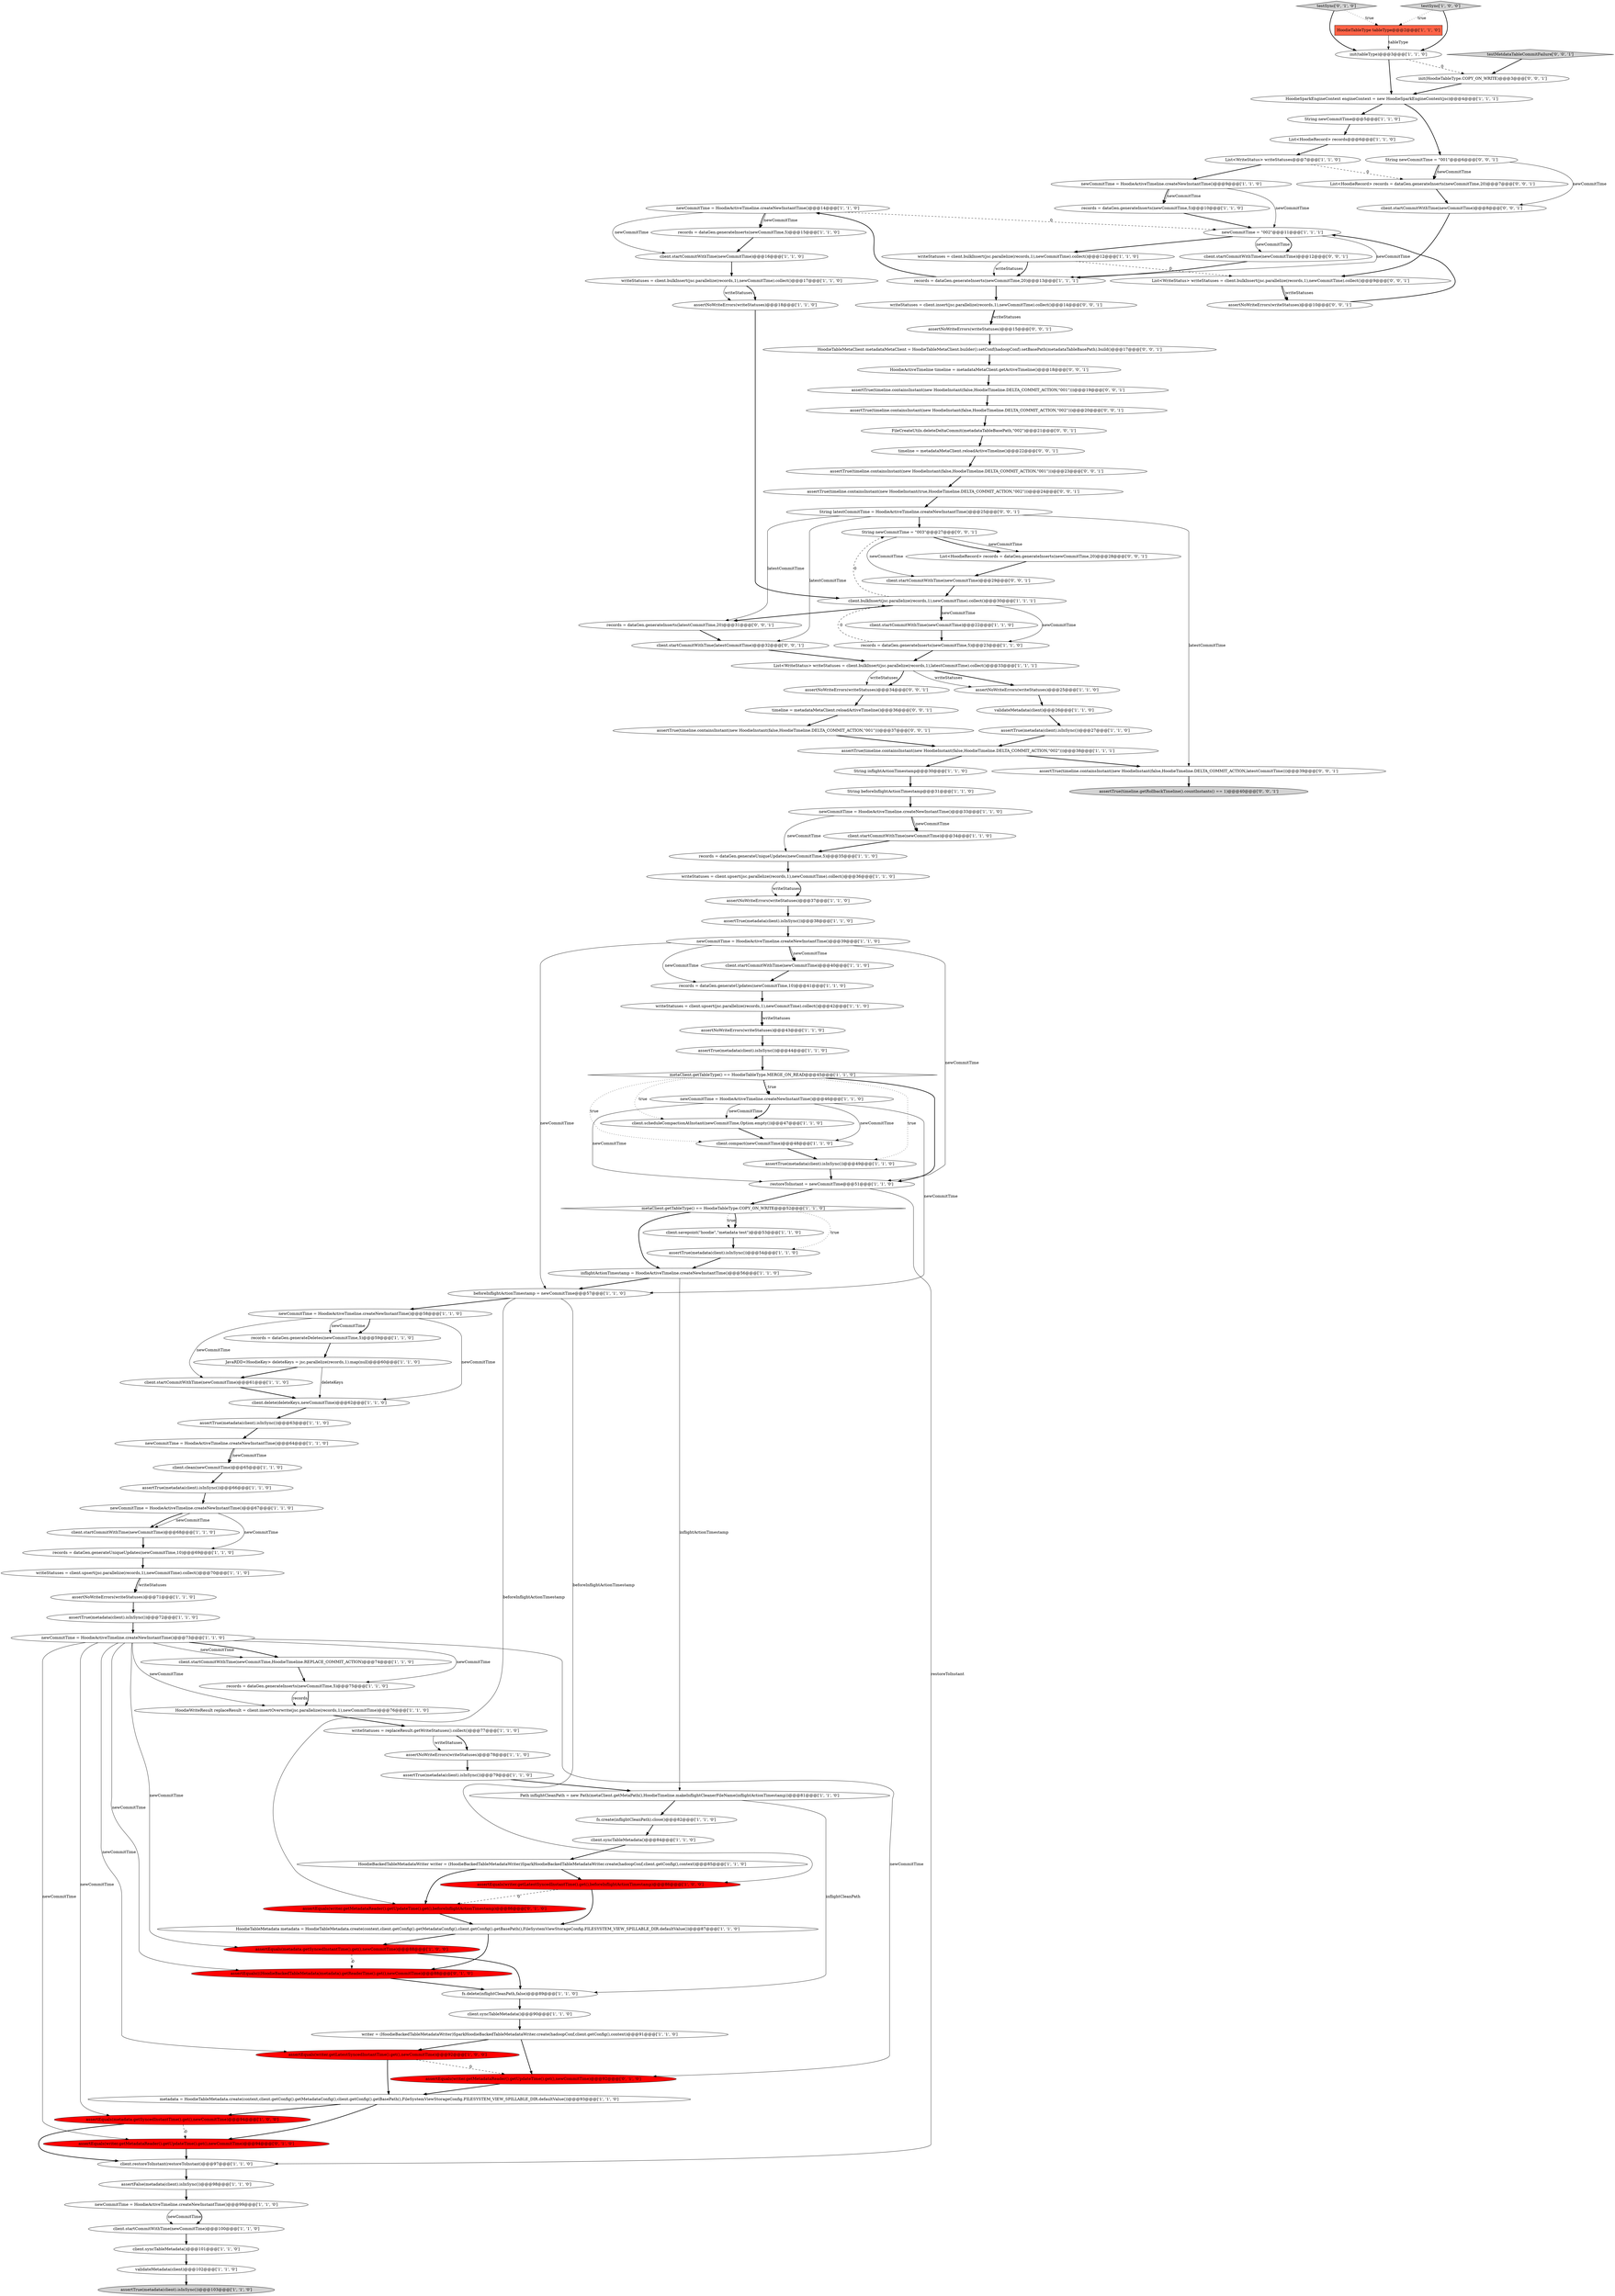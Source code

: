digraph {
118 [style = filled, label = "assertNoWriteErrors(writeStatuses)@@@34@@@['0', '0', '1']", fillcolor = white, shape = ellipse image = "AAA0AAABBB3BBB"];
115 [style = filled, label = "timeline = metadataMetaClient.reloadActiveTimeline()@@@36@@@['0', '0', '1']", fillcolor = white, shape = ellipse image = "AAA0AAABBB3BBB"];
73 [style = filled, label = "newCommitTime = HoodieActiveTimeline.createNewInstantTime()@@@67@@@['1', '1', '0']", fillcolor = white, shape = ellipse image = "AAA0AAABBB1BBB"];
25 [style = filled, label = "client.startCommitWithTime(newCommitTime)@@@16@@@['1', '1', '0']", fillcolor = white, shape = ellipse image = "AAA0AAABBB1BBB"];
93 [style = filled, label = "testSync['0', '1', '0']", fillcolor = lightgray, shape = diamond image = "AAA0AAABBB2BBB"];
68 [style = filled, label = "metadata = HoodieTableMetadata.create(context,client.getConfig().getMetadataConfig(),client.getConfig().getBasePath(),FileSystemViewStorageConfig.FILESYSTEM_VIEW_SPILLABLE_DIR.defaultValue())@@@93@@@['1', '1', '0']", fillcolor = white, shape = ellipse image = "AAA0AAABBB1BBB"];
111 [style = filled, label = "client.startCommitWithTime(newCommitTime)@@@8@@@['0', '0', '1']", fillcolor = white, shape = ellipse image = "AAA0AAABBB3BBB"];
22 [style = filled, label = "client.syncTableMetadata()@@@84@@@['1', '1', '0']", fillcolor = white, shape = ellipse image = "AAA0AAABBB1BBB"];
121 [style = filled, label = "assertTrue(timeline.containsInstant(new HoodieInstant(false,HoodieTimeline.DELTA_COMMIT_ACTION,\"002\")))@@@20@@@['0', '0', '1']", fillcolor = white, shape = ellipse image = "AAA0AAABBB3BBB"];
100 [style = filled, label = "assertTrue(timeline.containsInstant(new HoodieInstant(false,HoodieTimeline.DELTA_COMMIT_ACTION,latestCommitTime)))@@@39@@@['0', '0', '1']", fillcolor = white, shape = ellipse image = "AAA0AAABBB3BBB"];
37 [style = filled, label = "newCommitTime = HoodieActiveTimeline.createNewInstantTime()@@@64@@@['1', '1', '0']", fillcolor = white, shape = ellipse image = "AAA0AAABBB1BBB"];
40 [style = filled, label = "assertNoWriteErrors(writeStatuses)@@@71@@@['1', '1', '0']", fillcolor = white, shape = ellipse image = "AAA0AAABBB1BBB"];
51 [style = filled, label = "client.startCommitWithTime(newCommitTime)@@@40@@@['1', '1', '0']", fillcolor = white, shape = ellipse image = "AAA0AAABBB1BBB"];
53 [style = filled, label = "writeStatuses = replaceResult.getWriteStatuses().collect()@@@77@@@['1', '1', '0']", fillcolor = white, shape = ellipse image = "AAA0AAABBB1BBB"];
79 [style = filled, label = "newCommitTime = \"002\"@@@11@@@['1', '1', '1']", fillcolor = white, shape = ellipse image = "AAA0AAABBB1BBB"];
103 [style = filled, label = "assertTrue(timeline.containsInstant(new HoodieInstant(false,HoodieTimeline.DELTA_COMMIT_ACTION,\"001\")))@@@37@@@['0', '0', '1']", fillcolor = white, shape = ellipse image = "AAA0AAABBB3BBB"];
98 [style = filled, label = "records = dataGen.generateInserts(latestCommitTime,20)@@@31@@@['0', '0', '1']", fillcolor = white, shape = ellipse image = "AAA0AAABBB3BBB"];
80 [style = filled, label = "newCommitTime = HoodieActiveTimeline.createNewInstantTime()@@@14@@@['1', '1', '0']", fillcolor = white, shape = ellipse image = "AAA0AAABBB1BBB"];
24 [style = filled, label = "List<WriteStatus> writeStatuses = client.bulkInsert(jsc.parallelize(records,1),latestCommitTime).collect()@@@33@@@['1', '1', '1']", fillcolor = white, shape = ellipse image = "AAA0AAABBB1BBB"];
96 [style = filled, label = "assertEquals(writer.getMetadataReader().getUpdateTime().get(),newCommitTime)@@@94@@@['0', '1', '0']", fillcolor = red, shape = ellipse image = "AAA1AAABBB2BBB"];
0 [style = filled, label = "client.scheduleCompactionAtInstant(newCommitTime,Option.empty())@@@47@@@['1', '1', '0']", fillcolor = white, shape = ellipse image = "AAA0AAABBB1BBB"];
13 [style = filled, label = "client.clean(newCommitTime)@@@65@@@['1', '1', '0']", fillcolor = white, shape = ellipse image = "AAA0AAABBB1BBB"];
62 [style = filled, label = "assertNoWriteErrors(writeStatuses)@@@78@@@['1', '1', '0']", fillcolor = white, shape = ellipse image = "AAA0AAABBB1BBB"];
4 [style = filled, label = "client.syncTableMetadata()@@@90@@@['1', '1', '0']", fillcolor = white, shape = ellipse image = "AAA0AAABBB1BBB"];
63 [style = filled, label = "String inflightActionTimestamp@@@30@@@['1', '1', '0']", fillcolor = white, shape = ellipse image = "AAA0AAABBB1BBB"];
48 [style = filled, label = "records = dataGen.generateUniqueUpdates(newCommitTime,10)@@@69@@@['1', '1', '0']", fillcolor = white, shape = ellipse image = "AAA0AAABBB1BBB"];
88 [style = filled, label = "newCommitTime = HoodieActiveTimeline.createNewInstantTime()@@@9@@@['1', '1', '0']", fillcolor = white, shape = ellipse image = "AAA0AAABBB1BBB"];
17 [style = filled, label = "writer = (HoodieBackedTableMetadataWriter)SparkHoodieBackedTableMetadataWriter.create(hadoopConf,client.getConfig(),context)@@@91@@@['1', '1', '0']", fillcolor = white, shape = ellipse image = "AAA0AAABBB1BBB"];
44 [style = filled, label = "HoodieBackedTableMetadataWriter writer = (HoodieBackedTableMetadataWriter)SparkHoodieBackedTableMetadataWriter.create(hadoopConf,client.getConfig(),context)@@@85@@@['1', '1', '0']", fillcolor = white, shape = ellipse image = "AAA0AAABBB1BBB"];
105 [style = filled, label = "List<HoodieRecord> records = dataGen.generateInserts(newCommitTime,20)@@@28@@@['0', '0', '1']", fillcolor = white, shape = ellipse image = "AAA0AAABBB3BBB"];
119 [style = filled, label = "init(HoodieTableType.COPY_ON_WRITE)@@@3@@@['0', '0', '1']", fillcolor = white, shape = ellipse image = "AAA0AAABBB3BBB"];
20 [style = filled, label = "records = dataGen.generateDeletes(newCommitTime,5)@@@59@@@['1', '1', '0']", fillcolor = white, shape = ellipse image = "AAA0AAABBB1BBB"];
55 [style = filled, label = "assertTrue(metadata(client).isInSync())@@@63@@@['1', '1', '0']", fillcolor = white, shape = ellipse image = "AAA0AAABBB1BBB"];
66 [style = filled, label = "records = dataGen.generateUniqueUpdates(newCommitTime,5)@@@35@@@['1', '1', '0']", fillcolor = white, shape = ellipse image = "AAA0AAABBB1BBB"];
14 [style = filled, label = "client.startCommitWithTime(newCommitTime)@@@68@@@['1', '1', '0']", fillcolor = white, shape = ellipse image = "AAA0AAABBB1BBB"];
9 [style = filled, label = "init(tableType)@@@3@@@['1', '1', '0']", fillcolor = white, shape = ellipse image = "AAA0AAABBB1BBB"];
87 [style = filled, label = "beforeInflightActionTimestamp = newCommitTime@@@57@@@['1', '1', '0']", fillcolor = white, shape = ellipse image = "AAA0AAABBB1BBB"];
116 [style = filled, label = "String newCommitTime = \"003\"@@@27@@@['0', '0', '1']", fillcolor = white, shape = ellipse image = "AAA0AAABBB3BBB"];
64 [style = filled, label = "restoreToInstant = newCommitTime@@@51@@@['1', '1', '0']", fillcolor = white, shape = ellipse image = "AAA0AAABBB1BBB"];
30 [style = filled, label = "records = dataGen.generateInserts(newCommitTime,5)@@@23@@@['1', '1', '0']", fillcolor = white, shape = ellipse image = "AAA0AAABBB1BBB"];
99 [style = filled, label = "List<HoodieRecord> records = dataGen.generateInserts(newCommitTime,20)@@@7@@@['0', '0', '1']", fillcolor = white, shape = ellipse image = "AAA0AAABBB3BBB"];
109 [style = filled, label = "HoodieTableMetaClient metadataMetaClient = HoodieTableMetaClient.builder().setConf(hadoopConf).setBasePath(metadataTableBasePath).build()@@@17@@@['0', '0', '1']", fillcolor = white, shape = ellipse image = "AAA0AAABBB3BBB"];
92 [style = filled, label = "assertEquals(writer.getMetadataReader().getUpdateTime().get(),beforeInflightActionTimestamp)@@@86@@@['0', '1', '0']", fillcolor = red, shape = ellipse image = "AAA1AAABBB2BBB"];
26 [style = filled, label = "Path inflightCleanPath = new Path(metaClient.getMetaPath(),HoodieTimeline.makeInflightCleanerFileName(inflightActionTimestamp))@@@81@@@['1', '1', '0']", fillcolor = white, shape = ellipse image = "AAA0AAABBB1BBB"];
12 [style = filled, label = "fs.create(inflightCleanPath).close()@@@82@@@['1', '1', '0']", fillcolor = white, shape = ellipse image = "AAA0AAABBB1BBB"];
7 [style = filled, label = "List<WriteStatus> writeStatuses@@@7@@@['1', '1', '0']", fillcolor = white, shape = ellipse image = "AAA0AAABBB1BBB"];
18 [style = filled, label = "HoodieWriteResult replaceResult = client.insertOverwrite(jsc.parallelize(records,1),newCommitTime)@@@76@@@['1', '1', '0']", fillcolor = white, shape = ellipse image = "AAA0AAABBB1BBB"];
50 [style = filled, label = "assertTrue(metadata(client).isInSync())@@@27@@@['1', '1', '0']", fillcolor = white, shape = ellipse image = "AAA0AAABBB1BBB"];
71 [style = filled, label = "HoodieTableType tableType@@@2@@@['1', '1', '0']", fillcolor = tomato, shape = box image = "AAA0AAABBB1BBB"];
56 [style = filled, label = "HoodieTableMetadata metadata = HoodieTableMetadata.create(context,client.getConfig().getMetadataConfig(),client.getConfig().getBasePath(),FileSystemViewStorageConfig.FILESYSTEM_VIEW_SPILLABLE_DIR.defaultValue())@@@87@@@['1', '1', '0']", fillcolor = white, shape = ellipse image = "AAA0AAABBB1BBB"];
104 [style = filled, label = "assertTrue(timeline.getRollbackTimeline().countInstants() == 1)@@@40@@@['0', '0', '1']", fillcolor = lightgray, shape = ellipse image = "AAA0AAABBB3BBB"];
78 [style = filled, label = "writeStatuses = client.bulkInsert(jsc.parallelize(records,1),newCommitTime).collect()@@@17@@@['1', '1', '0']", fillcolor = white, shape = ellipse image = "AAA0AAABBB1BBB"];
117 [style = filled, label = "client.startCommitWithTime(latestCommitTime)@@@32@@@['0', '0', '1']", fillcolor = white, shape = ellipse image = "AAA0AAABBB3BBB"];
107 [style = filled, label = "String newCommitTime = \"001\"@@@6@@@['0', '0', '1']", fillcolor = white, shape = ellipse image = "AAA0AAABBB3BBB"];
46 [style = filled, label = "fs.delete(inflightCleanPath,false)@@@89@@@['1', '1', '0']", fillcolor = white, shape = ellipse image = "AAA0AAABBB1BBB"];
67 [style = filled, label = "metaClient.getTableType() == HoodieTableType.MERGE_ON_READ@@@45@@@['1', '1', '0']", fillcolor = white, shape = diamond image = "AAA0AAABBB1BBB"];
113 [style = filled, label = "client.startCommitWithTime(newCommitTime)@@@29@@@['0', '0', '1']", fillcolor = white, shape = ellipse image = "AAA0AAABBB3BBB"];
84 [style = filled, label = "testSync['1', '0', '0']", fillcolor = lightgray, shape = diamond image = "AAA0AAABBB1BBB"];
49 [style = filled, label = "client.startCommitWithTime(newCommitTime)@@@61@@@['1', '1', '0']", fillcolor = white, shape = ellipse image = "AAA0AAABBB1BBB"];
8 [style = filled, label = "metaClient.getTableType() == HoodieTableType.COPY_ON_WRITE@@@52@@@['1', '1', '0']", fillcolor = white, shape = diamond image = "AAA0AAABBB1BBB"];
82 [style = filled, label = "assertTrue(metadata(client).isInSync())@@@44@@@['1', '1', '0']", fillcolor = white, shape = ellipse image = "AAA0AAABBB1BBB"];
124 [style = filled, label = "assertTrue(timeline.containsInstant(new HoodieInstant(true,HoodieTimeline.DELTA_COMMIT_ACTION,\"002\")))@@@24@@@['0', '0', '1']", fillcolor = white, shape = ellipse image = "AAA0AAABBB3BBB"];
15 [style = filled, label = "assertNoWriteErrors(writeStatuses)@@@18@@@['1', '1', '0']", fillcolor = white, shape = ellipse image = "AAA0AAABBB1BBB"];
5 [style = filled, label = "assertNoWriteErrors(writeStatuses)@@@43@@@['1', '1', '0']", fillcolor = white, shape = ellipse image = "AAA0AAABBB1BBB"];
76 [style = filled, label = "client.savepoint(\"hoodie\",\"metadata test\")@@@53@@@['1', '1', '0']", fillcolor = white, shape = ellipse image = "AAA0AAABBB1BBB"];
42 [style = filled, label = "records = dataGen.generateInserts(newCommitTime,5)@@@75@@@['1', '1', '0']", fillcolor = white, shape = ellipse image = "AAA0AAABBB1BBB"];
69 [style = filled, label = "newCommitTime = HoodieActiveTimeline.createNewInstantTime()@@@58@@@['1', '1', '0']", fillcolor = white, shape = ellipse image = "AAA0AAABBB1BBB"];
16 [style = filled, label = "assertTrue(timeline.containsInstant(new HoodieInstant(false,HoodieTimeline.DELTA_COMMIT_ACTION,\"002\")))@@@38@@@['1', '1', '1']", fillcolor = white, shape = ellipse image = "AAA0AAABBB1BBB"];
41 [style = filled, label = "client.syncTableMetadata()@@@101@@@['1', '1', '0']", fillcolor = white, shape = ellipse image = "AAA0AAABBB1BBB"];
34 [style = filled, label = "assertTrue(metadata(client).isInSync())@@@38@@@['1', '1', '0']", fillcolor = white, shape = ellipse image = "AAA0AAABBB1BBB"];
59 [style = filled, label = "assertFalse(metadata(client).isInSync())@@@98@@@['1', '1', '0']", fillcolor = white, shape = ellipse image = "AAA0AAABBB1BBB"];
38 [style = filled, label = "writeStatuses = client.upsert(jsc.parallelize(records,1),newCommitTime).collect()@@@42@@@['1', '1', '0']", fillcolor = white, shape = ellipse image = "AAA0AAABBB1BBB"];
29 [style = filled, label = "newCommitTime = HoodieActiveTimeline.createNewInstantTime()@@@46@@@['1', '1', '0']", fillcolor = white, shape = ellipse image = "AAA0AAABBB1BBB"];
125 [style = filled, label = "timeline = metadataMetaClient.reloadActiveTimeline()@@@22@@@['0', '0', '1']", fillcolor = white, shape = ellipse image = "AAA0AAABBB3BBB"];
77 [style = filled, label = "assertTrue(metadata(client).isInSync())@@@66@@@['1', '1', '0']", fillcolor = white, shape = ellipse image = "AAA0AAABBB1BBB"];
101 [style = filled, label = "assertNoWriteErrors(writeStatuses)@@@15@@@['0', '0', '1']", fillcolor = white, shape = ellipse image = "AAA0AAABBB3BBB"];
27 [style = filled, label = "newCommitTime = HoodieActiveTimeline.createNewInstantTime()@@@99@@@['1', '1', '0']", fillcolor = white, shape = ellipse image = "AAA0AAABBB1BBB"];
114 [style = filled, label = "client.startCommitWithTime(newCommitTime)@@@12@@@['0', '0', '1']", fillcolor = white, shape = ellipse image = "AAA0AAABBB3BBB"];
1 [style = filled, label = "client.restoreToInstant(restoreToInstant)@@@97@@@['1', '1', '0']", fillcolor = white, shape = ellipse image = "AAA0AAABBB1BBB"];
123 [style = filled, label = "HoodieActiveTimeline timeline = metadataMetaClient.getActiveTimeline()@@@18@@@['0', '0', '1']", fillcolor = white, shape = ellipse image = "AAA0AAABBB3BBB"];
33 [style = filled, label = "client.startCommitWithTime(newCommitTime)@@@22@@@['1', '1', '0']", fillcolor = white, shape = ellipse image = "AAA0AAABBB1BBB"];
52 [style = filled, label = "client.delete(deleteKeys,newCommitTime)@@@62@@@['1', '1', '0']", fillcolor = white, shape = ellipse image = "AAA0AAABBB1BBB"];
112 [style = filled, label = "assertTrue(timeline.containsInstant(new HoodieInstant(false,HoodieTimeline.DELTA_COMMIT_ACTION,\"001\")))@@@19@@@['0', '0', '1']", fillcolor = white, shape = ellipse image = "AAA0AAABBB3BBB"];
54 [style = filled, label = "client.startCommitWithTime(newCommitTime,HoodieTimeline.REPLACE_COMMIT_ACTION)@@@74@@@['1', '1', '0']", fillcolor = white, shape = ellipse image = "AAA0AAABBB1BBB"];
89 [style = filled, label = "assertTrue(metadata(client).isInSync())@@@72@@@['1', '1', '0']", fillcolor = white, shape = ellipse image = "AAA0AAABBB1BBB"];
31 [style = filled, label = "assertNoWriteErrors(writeStatuses)@@@37@@@['1', '1', '0']", fillcolor = white, shape = ellipse image = "AAA0AAABBB1BBB"];
60 [style = filled, label = "assertEquals(metadata.getSyncedInstantTime().get(),newCommitTime)@@@94@@@['1', '0', '0']", fillcolor = red, shape = ellipse image = "AAA1AAABBB1BBB"];
83 [style = filled, label = "List<HoodieRecord> records@@@6@@@['1', '1', '0']", fillcolor = white, shape = ellipse image = "AAA0AAABBB1BBB"];
120 [style = filled, label = "List<WriteStatus> writeStatuses = client.bulkInsert(jsc.parallelize(records,1),newCommitTime).collect()@@@9@@@['0', '0', '1']", fillcolor = white, shape = ellipse image = "AAA0AAABBB3BBB"];
91 [style = filled, label = "client.compact(newCommitTime)@@@48@@@['1', '1', '0']", fillcolor = white, shape = ellipse image = "AAA0AAABBB1BBB"];
43 [style = filled, label = "records = dataGen.generateInserts(newCommitTime,5)@@@15@@@['1', '1', '0']", fillcolor = white, shape = ellipse image = "AAA0AAABBB1BBB"];
122 [style = filled, label = "assertTrue(timeline.containsInstant(new HoodieInstant(false,HoodieTimeline.DELTA_COMMIT_ACTION,\"001\")))@@@23@@@['0', '0', '1']", fillcolor = white, shape = ellipse image = "AAA0AAABBB3BBB"];
35 [style = filled, label = "records = dataGen.generateInserts(newCommitTime,5)@@@10@@@['1', '1', '0']", fillcolor = white, shape = ellipse image = "AAA0AAABBB1BBB"];
70 [style = filled, label = "assertEquals(metadata.getSyncedInstantTime().get(),newCommitTime)@@@88@@@['1', '0', '0']", fillcolor = red, shape = ellipse image = "AAA1AAABBB1BBB"];
74 [style = filled, label = "assertTrue(metadata(client).isInSync())@@@54@@@['1', '1', '0']", fillcolor = white, shape = ellipse image = "AAA0AAABBB1BBB"];
97 [style = filled, label = "FileCreateUtils.deleteDeltaCommit(metadataTableBasePath,\"002\")@@@21@@@['0', '0', '1']", fillcolor = white, shape = ellipse image = "AAA0AAABBB3BBB"];
47 [style = filled, label = "client.startCommitWithTime(newCommitTime)@@@34@@@['1', '1', '0']", fillcolor = white, shape = ellipse image = "AAA0AAABBB1BBB"];
6 [style = filled, label = "assertTrue(metadata(client).isInSync())@@@79@@@['1', '1', '0']", fillcolor = white, shape = ellipse image = "AAA0AAABBB1BBB"];
106 [style = filled, label = "writeStatuses = client.insert(jsc.parallelize(records,1),newCommitTime).collect()@@@14@@@['0', '0', '1']", fillcolor = white, shape = ellipse image = "AAA0AAABBB3BBB"];
108 [style = filled, label = "testMetdataTableCommitFailure['0', '0', '1']", fillcolor = lightgray, shape = diamond image = "AAA0AAABBB3BBB"];
19 [style = filled, label = "writeStatuses = client.upsert(jsc.parallelize(records,1),newCommitTime).collect()@@@36@@@['1', '1', '0']", fillcolor = white, shape = ellipse image = "AAA0AAABBB1BBB"];
36 [style = filled, label = "inflightActionTimestamp = HoodieActiveTimeline.createNewInstantTime()@@@56@@@['1', '1', '0']", fillcolor = white, shape = ellipse image = "AAA0AAABBB1BBB"];
61 [style = filled, label = "client.bulkInsert(jsc.parallelize(records,1),newCommitTime).collect()@@@30@@@['1', '1', '1']", fillcolor = white, shape = ellipse image = "AAA0AAABBB1BBB"];
45 [style = filled, label = "writeStatuses = client.upsert(jsc.parallelize(records,1),newCommitTime).collect()@@@70@@@['1', '1', '0']", fillcolor = white, shape = ellipse image = "AAA0AAABBB1BBB"];
10 [style = filled, label = "records = dataGen.generateInserts(newCommitTime,20)@@@13@@@['1', '1', '1']", fillcolor = white, shape = ellipse image = "AAA0AAABBB1BBB"];
3 [style = filled, label = "validateMetadata(client)@@@26@@@['1', '1', '0']", fillcolor = white, shape = ellipse image = "AAA0AAABBB1BBB"];
57 [style = filled, label = "assertNoWriteErrors(writeStatuses)@@@25@@@['1', '1', '0']", fillcolor = white, shape = ellipse image = "AAA0AAABBB1BBB"];
94 [style = filled, label = "assertEquals(writer.getMetadataReader().getUpdateTime().get(),newCommitTime)@@@92@@@['0', '1', '0']", fillcolor = red, shape = ellipse image = "AAA1AAABBB2BBB"];
110 [style = filled, label = "String latestCommitTime = HoodieActiveTimeline.createNewInstantTime()@@@25@@@['0', '0', '1']", fillcolor = white, shape = ellipse image = "AAA0AAABBB3BBB"];
75 [style = filled, label = "assertEquals(writer.getLatestSyncedInstantTime().get(),newCommitTime)@@@92@@@['1', '0', '0']", fillcolor = red, shape = ellipse image = "AAA1AAABBB1BBB"];
90 [style = filled, label = "assertEquals(writer.getLatestSyncedInstantTime().get(),beforeInflightActionTimestamp)@@@86@@@['1', '0', '0']", fillcolor = red, shape = ellipse image = "AAA1AAABBB1BBB"];
28 [style = filled, label = "records = dataGen.generateUpdates(newCommitTime,10)@@@41@@@['1', '1', '0']", fillcolor = white, shape = ellipse image = "AAA0AAABBB1BBB"];
81 [style = filled, label = "String beforeInflightActionTimestamp@@@31@@@['1', '1', '0']", fillcolor = white, shape = ellipse image = "AAA0AAABBB1BBB"];
95 [style = filled, label = "assertEquals(((HoodieBackedTableMetadata)metadata).getReaderTime().get(),newCommitTime)@@@88@@@['0', '1', '0']", fillcolor = red, shape = ellipse image = "AAA1AAABBB2BBB"];
23 [style = filled, label = "client.startCommitWithTime(newCommitTime)@@@100@@@['1', '1', '0']", fillcolor = white, shape = ellipse image = "AAA0AAABBB1BBB"];
65 [style = filled, label = "assertTrue(metadata(client).isInSync())@@@103@@@['1', '1', '0']", fillcolor = lightgray, shape = ellipse image = "AAA0AAABBB1BBB"];
85 [style = filled, label = "HoodieSparkEngineContext engineContext = new HoodieSparkEngineContext(jsc)@@@4@@@['1', '1', '1']", fillcolor = white, shape = ellipse image = "AAA0AAABBB1BBB"];
32 [style = filled, label = "validateMetadata(client)@@@102@@@['1', '1', '0']", fillcolor = white, shape = ellipse image = "AAA0AAABBB1BBB"];
11 [style = filled, label = "assertTrue(metadata(client).isInSync())@@@49@@@['1', '1', '0']", fillcolor = white, shape = ellipse image = "AAA0AAABBB1BBB"];
2 [style = filled, label = "newCommitTime = HoodieActiveTimeline.createNewInstantTime()@@@73@@@['1', '1', '0']", fillcolor = white, shape = ellipse image = "AAA0AAABBB1BBB"];
58 [style = filled, label = "newCommitTime = HoodieActiveTimeline.createNewInstantTime()@@@33@@@['1', '1', '0']", fillcolor = white, shape = ellipse image = "AAA0AAABBB1BBB"];
72 [style = filled, label = "JavaRDD<HoodieKey> deleteKeys = jsc.parallelize(records,1).map(null)@@@60@@@['1', '1', '0']", fillcolor = white, shape = ellipse image = "AAA0AAABBB1BBB"];
86 [style = filled, label = "newCommitTime = HoodieActiveTimeline.createNewInstantTime()@@@39@@@['1', '1', '0']", fillcolor = white, shape = ellipse image = "AAA0AAABBB1BBB"];
21 [style = filled, label = "writeStatuses = client.bulkInsert(jsc.parallelize(records,1),newCommitTime).collect()@@@12@@@['1', '1', '0']", fillcolor = white, shape = ellipse image = "AAA0AAABBB1BBB"];
102 [style = filled, label = "assertNoWriteErrors(writeStatuses)@@@10@@@['0', '0', '1']", fillcolor = white, shape = ellipse image = "AAA0AAABBB3BBB"];
39 [style = filled, label = "String newCommitTime@@@5@@@['1', '1', '0']", fillcolor = white, shape = ellipse image = "AAA0AAABBB1BBB"];
115->103 [style = bold, label=""];
2->18 [style = solid, label="newCommitTime"];
21->10 [style = bold, label=""];
68->96 [style = bold, label=""];
98->117 [style = bold, label=""];
119->85 [style = bold, label=""];
116->105 [style = bold, label=""];
21->10 [style = solid, label="writeStatuses"];
67->0 [style = dotted, label="true"];
79->21 [style = bold, label=""];
15->61 [style = bold, label=""];
10->106 [style = bold, label=""];
28->38 [style = bold, label=""];
11->64 [style = bold, label=""];
24->57 [style = bold, label=""];
29->0 [style = bold, label=""];
64->8 [style = bold, label=""];
67->11 [style = dotted, label="true"];
19->31 [style = solid, label="writeStatuses"];
111->120 [style = bold, label=""];
85->107 [style = bold, label=""];
79->114 [style = bold, label=""];
29->64 [style = solid, label="newCommitTime"];
52->55 [style = bold, label=""];
80->25 [style = solid, label="newCommitTime"];
56->95 [style = bold, label=""];
86->51 [style = bold, label=""];
17->94 [style = bold, label=""];
94->68 [style = bold, label=""];
78->15 [style = solid, label="writeStatuses"];
67->29 [style = dotted, label="true"];
110->117 [style = solid, label="latestCommitTime"];
24->118 [style = solid, label="writeStatuses"];
61->33 [style = solid, label="newCommitTime"];
80->79 [style = dashed, label="0"];
63->81 [style = bold, label=""];
62->6 [style = bold, label=""];
84->9 [style = bold, label=""];
26->12 [style = bold, label=""];
8->36 [style = bold, label=""];
82->67 [style = bold, label=""];
108->119 [style = bold, label=""];
7->99 [style = dashed, label="0"];
92->56 [style = bold, label=""];
107->99 [style = bold, label=""];
123->112 [style = bold, label=""];
58->66 [style = solid, label="newCommitTime"];
75->94 [style = dashed, label="0"];
86->87 [style = solid, label="newCommitTime"];
67->29 [style = bold, label=""];
75->68 [style = bold, label=""];
35->79 [style = bold, label=""];
10->80 [style = bold, label=""];
9->119 [style = dashed, label="0"];
56->70 [style = bold, label=""];
24->118 [style = bold, label=""];
14->48 [style = bold, label=""];
12->22 [style = bold, label=""];
60->1 [style = bold, label=""];
55->37 [style = bold, label=""];
105->113 [style = bold, label=""];
64->1 [style = solid, label="restoreToInstant"];
2->54 [style = solid, label="newCommitTime"];
73->14 [style = solid, label="newCommitTime"];
79->114 [style = solid, label="newCommitTime"];
41->32 [style = bold, label=""];
51->28 [style = bold, label=""];
2->95 [style = solid, label="newCommitTime"];
67->64 [style = bold, label=""];
124->110 [style = bold, label=""];
8->74 [style = dotted, label="true"];
118->115 [style = bold, label=""];
120->102 [style = bold, label=""];
38->5 [style = solid, label="writeStatuses"];
107->111 [style = solid, label="newCommitTime"];
79->10 [style = solid, label="newCommitTime"];
36->87 [style = bold, label=""];
93->9 [style = bold, label=""];
24->57 [style = solid, label="writeStatuses"];
8->76 [style = dotted, label="true"];
113->61 [style = bold, label=""];
95->46 [style = bold, label=""];
58->47 [style = solid, label="newCommitTime"];
40->89 [style = bold, label=""];
61->30 [style = solid, label="newCommitTime"];
7->88 [style = bold, label=""];
69->20 [style = bold, label=""];
42->18 [style = solid, label="records"];
2->42 [style = solid, label="newCommitTime"];
29->0 [style = solid, label="newCommitTime"];
122->124 [style = bold, label=""];
9->85 [style = bold, label=""];
46->4 [style = bold, label=""];
85->39 [style = bold, label=""];
81->58 [style = bold, label=""];
87->69 [style = bold, label=""];
117->24 [style = bold, label=""];
67->91 [style = dotted, label="true"];
73->48 [style = solid, label="newCommitTime"];
33->30 [style = bold, label=""];
125->122 [style = bold, label=""];
1->59 [style = bold, label=""];
80->43 [style = bold, label=""];
25->78 [style = bold, label=""];
88->35 [style = solid, label="newCommitTime"];
8->76 [style = bold, label=""];
37->13 [style = bold, label=""];
102->79 [style = bold, label=""];
80->43 [style = solid, label="newCommitTime"];
87->90 [style = solid, label="beforeInflightActionTimestamp"];
69->52 [style = solid, label="newCommitTime"];
36->26 [style = solid, label="inflightActionTimestamp"];
22->44 [style = bold, label=""];
2->70 [style = solid, label="newCommitTime"];
121->97 [style = bold, label=""];
38->5 [style = bold, label=""];
30->24 [style = bold, label=""];
59->27 [style = bold, label=""];
110->116 [style = bold, label=""];
103->16 [style = bold, label=""];
6->26 [style = bold, label=""];
4->17 [style = bold, label=""];
110->98 [style = solid, label="latestCommitTime"];
77->73 [style = bold, label=""];
2->96 [style = solid, label="newCommitTime"];
90->92 [style = dashed, label="0"];
5->82 [style = bold, label=""];
2->94 [style = solid, label="newCommitTime"];
100->104 [style = bold, label=""];
96->1 [style = bold, label=""];
83->7 [style = bold, label=""];
78->15 [style = bold, label=""];
34->86 [style = bold, label=""];
70->46 [style = bold, label=""];
23->41 [style = bold, label=""];
27->23 [style = solid, label="newCommitTime"];
66->19 [style = bold, label=""];
106->101 [style = bold, label=""];
30->61 [style = dashed, label="0"];
31->34 [style = bold, label=""];
54->42 [style = bold, label=""];
39->83 [style = bold, label=""];
53->62 [style = bold, label=""];
76->74 [style = bold, label=""];
16->100 [style = bold, label=""];
16->63 [style = bold, label=""];
87->92 [style = solid, label="beforeInflightActionTimestamp"];
86->28 [style = solid, label="newCommitTime"];
73->14 [style = bold, label=""];
44->90 [style = bold, label=""];
70->95 [style = dashed, label="0"];
116->113 [style = solid, label="newCommitTime"];
2->54 [style = bold, label=""];
61->98 [style = bold, label=""];
21->120 [style = dashed, label="0"];
69->20 [style = solid, label="newCommitTime"];
106->101 [style = solid, label="writeStatuses"];
71->9 [style = solid, label="tableType"];
45->40 [style = bold, label=""];
120->102 [style = solid, label="writeStatuses"];
3->50 [style = bold, label=""];
69->49 [style = solid, label="newCommitTime"];
68->60 [style = bold, label=""];
26->46 [style = solid, label="inflightCleanPath"];
42->18 [style = bold, label=""];
110->100 [style = solid, label="latestCommitTime"];
72->49 [style = bold, label=""];
60->96 [style = dashed, label="0"];
19->31 [style = bold, label=""];
114->10 [style = bold, label=""];
29->91 [style = solid, label="newCommitTime"];
47->66 [style = bold, label=""];
97->125 [style = bold, label=""];
116->105 [style = solid, label="newCommitTime"];
50->16 [style = bold, label=""];
88->35 [style = bold, label=""];
74->36 [style = bold, label=""];
18->53 [style = bold, label=""];
53->62 [style = solid, label="writeStatuses"];
17->75 [style = bold, label=""];
109->123 [style = bold, label=""];
61->116 [style = dashed, label="0"];
32->65 [style = bold, label=""];
91->11 [style = bold, label=""];
84->71 [style = dotted, label="true"];
45->40 [style = solid, label="writeStatuses"];
37->13 [style = solid, label="newCommitTime"];
0->91 [style = bold, label=""];
86->51 [style = solid, label="newCommitTime"];
93->71 [style = dotted, label="true"];
58->47 [style = bold, label=""];
48->45 [style = bold, label=""];
2->60 [style = solid, label="newCommitTime"];
101->109 [style = bold, label=""];
49->52 [style = bold, label=""];
88->79 [style = solid, label="newCommitTime"];
72->52 [style = solid, label="deleteKeys"];
99->111 [style = bold, label=""];
107->99 [style = solid, label="newCommitTime"];
29->87 [style = solid, label="newCommitTime"];
20->72 [style = bold, label=""];
112->121 [style = bold, label=""];
27->23 [style = bold, label=""];
57->3 [style = bold, label=""];
13->77 [style = bold, label=""];
89->2 [style = bold, label=""];
44->92 [style = bold, label=""];
43->25 [style = bold, label=""];
2->75 [style = solid, label="newCommitTime"];
90->56 [style = bold, label=""];
61->33 [style = bold, label=""];
86->64 [style = solid, label="newCommitTime"];
}
